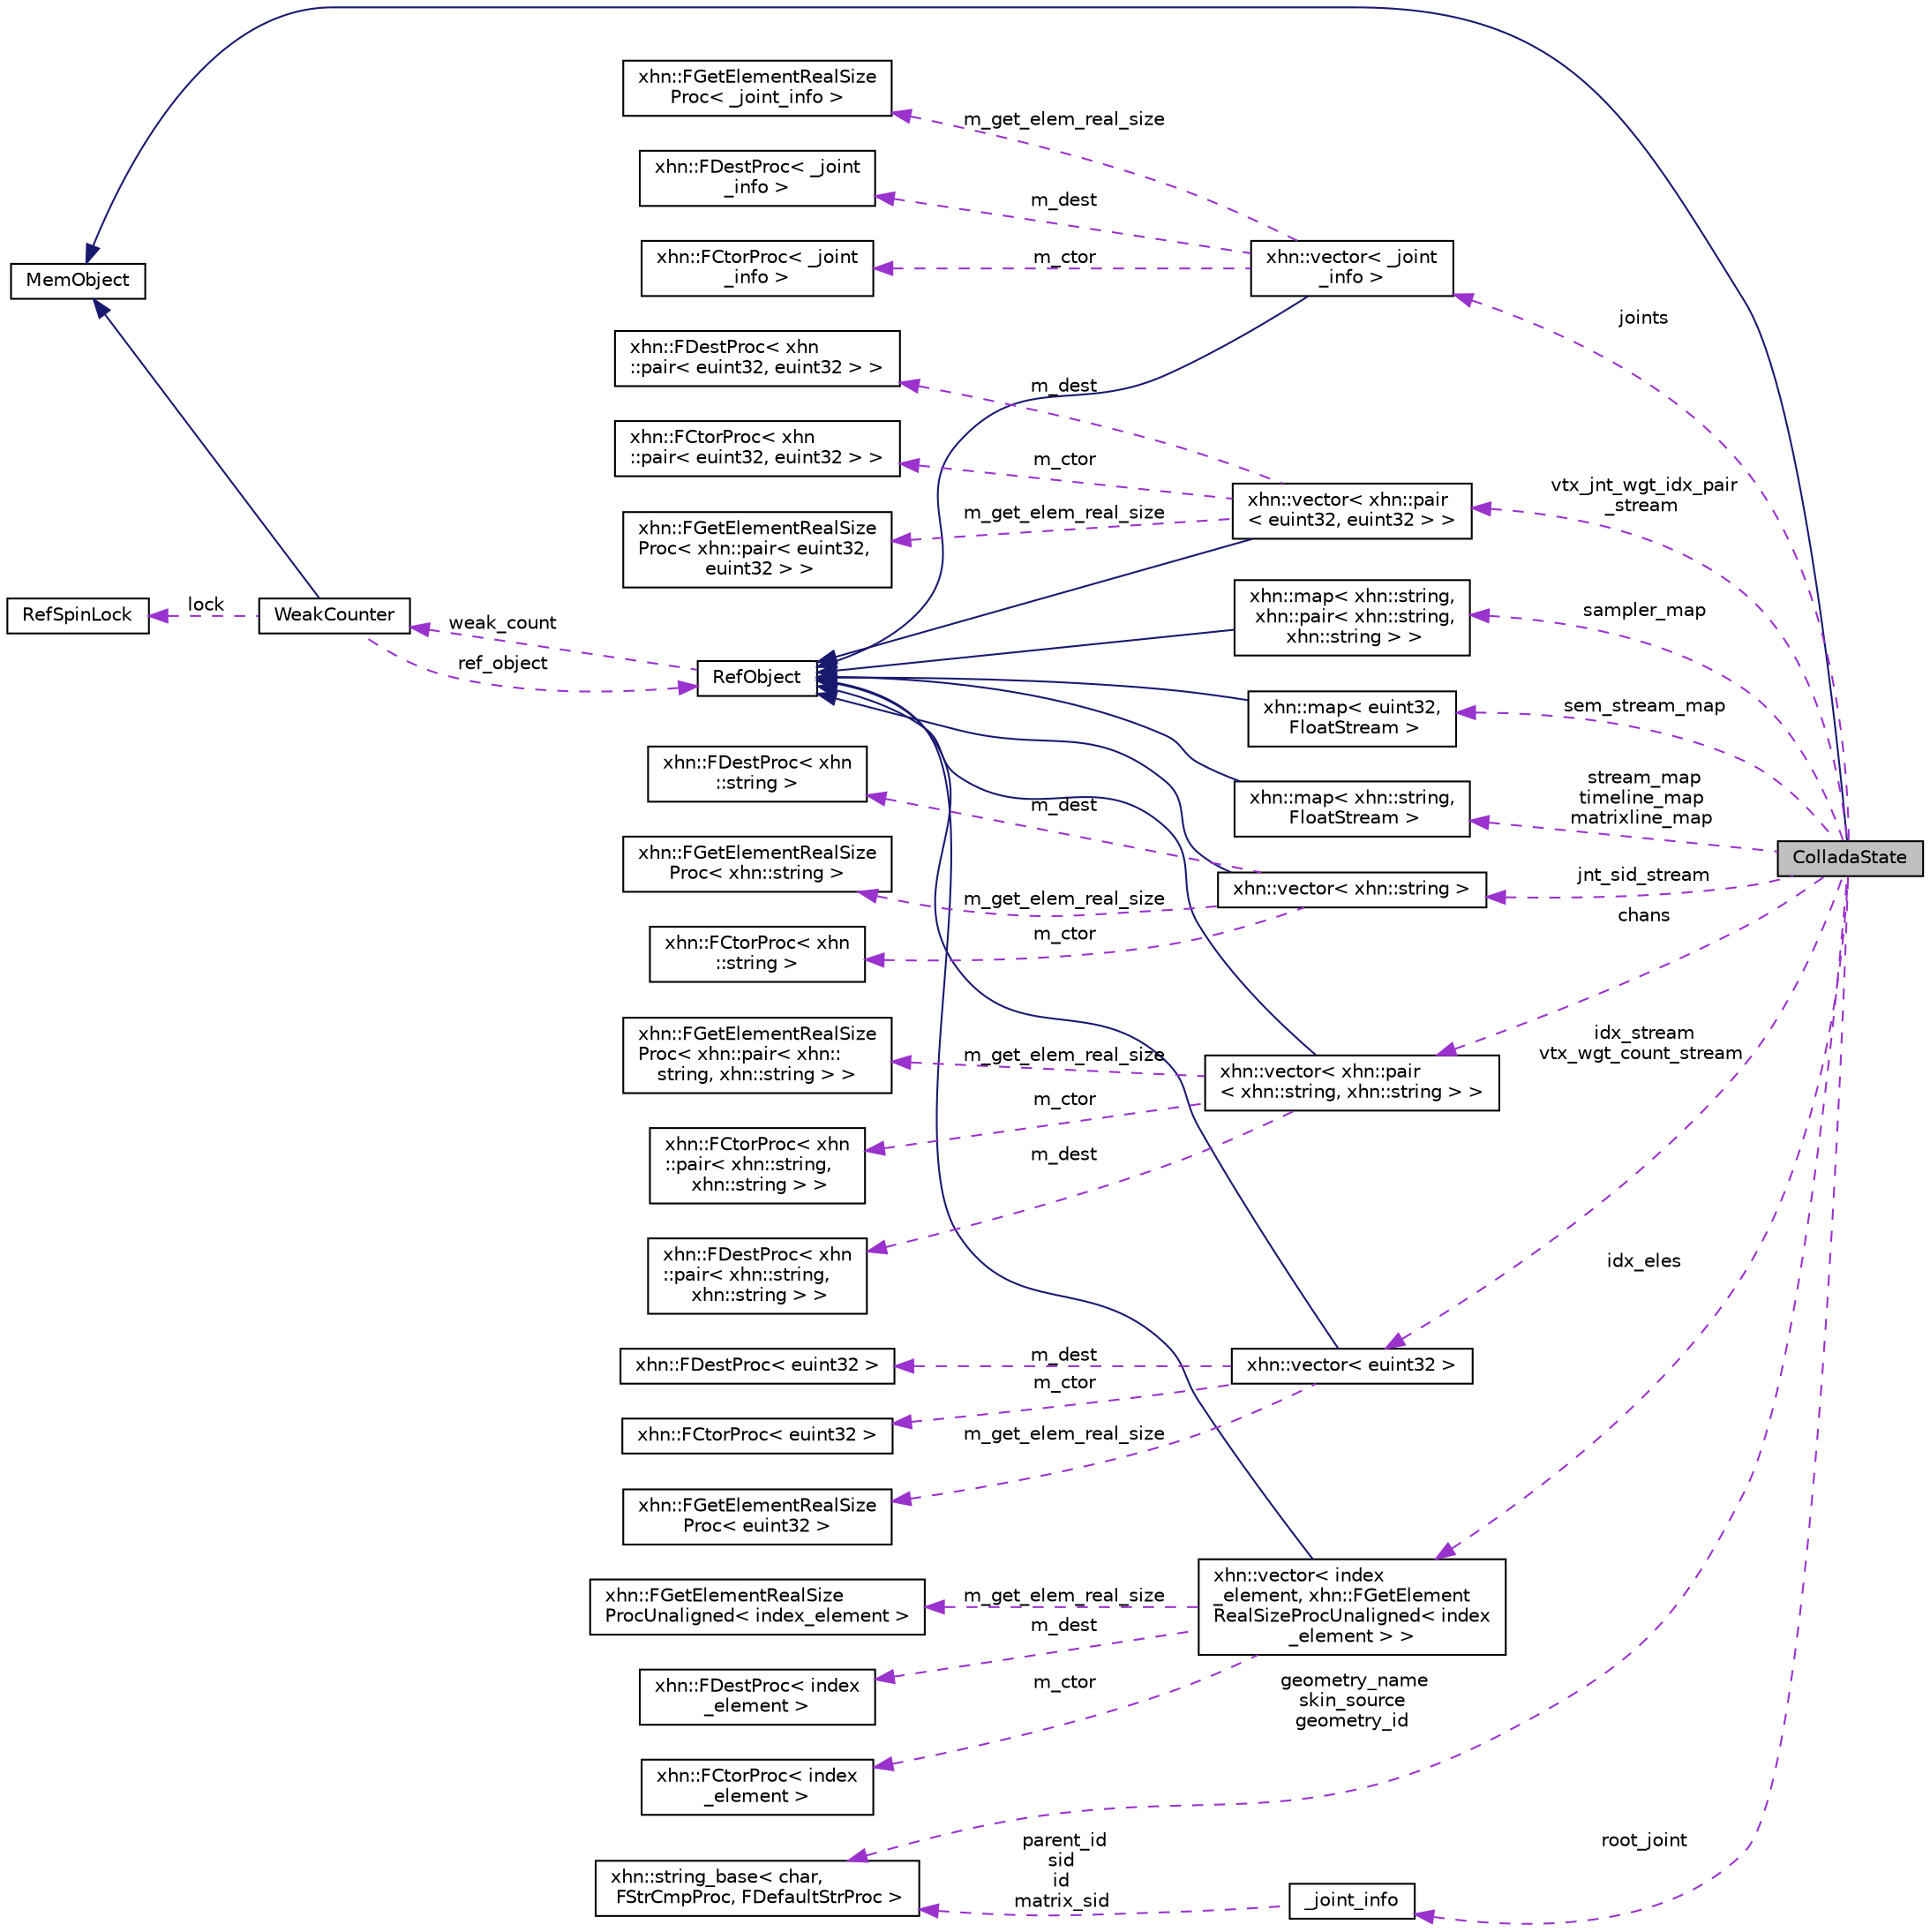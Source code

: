 digraph "ColladaState"
{
  edge [fontname="Helvetica",fontsize="10",labelfontname="Helvetica",labelfontsize="10"];
  node [fontname="Helvetica",fontsize="10",shape=record];
  rankdir="LR";
  Node1 [label="ColladaState",height=0.2,width=0.4,color="black", fillcolor="grey75", style="filled", fontcolor="black"];
  Node2 -> Node1 [dir="back",color="midnightblue",fontsize="10",style="solid",fontname="Helvetica"];
  Node2 [label="MemObject",height=0.2,width=0.4,color="black", fillcolor="white", style="filled",URL="$class_mem_object.html"];
  Node3 -> Node1 [dir="back",color="darkorchid3",fontsize="10",style="dashed",label=" joints" ,fontname="Helvetica"];
  Node3 [label="xhn::vector\< _joint\l_info \>",height=0.2,width=0.4,color="black", fillcolor="white", style="filled",URL="$classxhn_1_1vector.html"];
  Node4 -> Node3 [dir="back",color="midnightblue",fontsize="10",style="solid",fontname="Helvetica"];
  Node4 [label="RefObject",height=0.2,width=0.4,color="black", fillcolor="white", style="filled",URL="$class_ref_object.html"];
  Node5 -> Node4 [dir="back",color="darkorchid3",fontsize="10",style="dashed",label=" weak_count" ,fontname="Helvetica"];
  Node5 [label="WeakCounter",height=0.2,width=0.4,color="black", fillcolor="white", style="filled",URL="$class_weak_counter.html",tooltip="WeakCounter. "];
  Node2 -> Node5 [dir="back",color="midnightblue",fontsize="10",style="solid",fontname="Helvetica"];
  Node6 -> Node5 [dir="back",color="darkorchid3",fontsize="10",style="dashed",label=" lock" ,fontname="Helvetica"];
  Node6 [label="RefSpinLock",height=0.2,width=0.4,color="black", fillcolor="white", style="filled",URL="$class_ref_spin_lock.html"];
  Node4 -> Node5 [dir="back",color="darkorchid3",fontsize="10",style="dashed",label=" ref_object" ,fontname="Helvetica"];
  Node7 -> Node3 [dir="back",color="darkorchid3",fontsize="10",style="dashed",label=" m_dest" ,fontname="Helvetica"];
  Node7 [label="xhn::FDestProc\< _joint\l_info \>",height=0.2,width=0.4,color="black", fillcolor="white", style="filled",URL="$structxhn_1_1_f_dest_proc.html"];
  Node8 -> Node3 [dir="back",color="darkorchid3",fontsize="10",style="dashed",label=" m_ctor" ,fontname="Helvetica"];
  Node8 [label="xhn::FCtorProc\< _joint\l_info \>",height=0.2,width=0.4,color="black", fillcolor="white", style="filled",URL="$structxhn_1_1_f_ctor_proc.html"];
  Node9 -> Node3 [dir="back",color="darkorchid3",fontsize="10",style="dashed",label=" m_get_elem_real_size" ,fontname="Helvetica"];
  Node9 [label="xhn::FGetElementRealSize\lProc\< _joint_info \>",height=0.2,width=0.4,color="black", fillcolor="white", style="filled",URL="$structxhn_1_1_f_get_element_real_size_proc.html"];
  Node10 -> Node1 [dir="back",color="darkorchid3",fontsize="10",style="dashed",label=" sampler_map" ,fontname="Helvetica"];
  Node10 [label="xhn::map\< xhn::string,\l xhn::pair\< xhn::string,\l xhn::string \> \>",height=0.2,width=0.4,color="black", fillcolor="white", style="filled",URL="$classxhn_1_1map.html"];
  Node4 -> Node10 [dir="back",color="midnightblue",fontsize="10",style="solid",fontname="Helvetica"];
  Node11 -> Node1 [dir="back",color="darkorchid3",fontsize="10",style="dashed",label=" vtx_jnt_wgt_idx_pair\l_stream" ,fontname="Helvetica"];
  Node11 [label="xhn::vector\< xhn::pair\l\< euint32, euint32 \> \>",height=0.2,width=0.4,color="black", fillcolor="white", style="filled",URL="$classxhn_1_1vector.html"];
  Node4 -> Node11 [dir="back",color="midnightblue",fontsize="10",style="solid",fontname="Helvetica"];
  Node12 -> Node11 [dir="back",color="darkorchid3",fontsize="10",style="dashed",label=" m_dest" ,fontname="Helvetica"];
  Node12 [label="xhn::FDestProc\< xhn\l::pair\< euint32, euint32 \> \>",height=0.2,width=0.4,color="black", fillcolor="white", style="filled",URL="$structxhn_1_1_f_dest_proc.html"];
  Node13 -> Node11 [dir="back",color="darkorchid3",fontsize="10",style="dashed",label=" m_ctor" ,fontname="Helvetica"];
  Node13 [label="xhn::FCtorProc\< xhn\l::pair\< euint32, euint32 \> \>",height=0.2,width=0.4,color="black", fillcolor="white", style="filled",URL="$structxhn_1_1_f_ctor_proc.html"];
  Node14 -> Node11 [dir="back",color="darkorchid3",fontsize="10",style="dashed",label=" m_get_elem_real_size" ,fontname="Helvetica"];
  Node14 [label="xhn::FGetElementRealSize\lProc\< xhn::pair\< euint32,\l euint32 \> \>",height=0.2,width=0.4,color="black", fillcolor="white", style="filled",URL="$structxhn_1_1_f_get_element_real_size_proc.html"];
  Node15 -> Node1 [dir="back",color="darkorchid3",fontsize="10",style="dashed",label=" geometry_name\nskin_source\ngeometry_id" ,fontname="Helvetica"];
  Node15 [label="xhn::string_base\< char,\l FStrCmpProc, FDefaultStrProc \>",height=0.2,width=0.4,color="black", fillcolor="white", style="filled",URL="$classxhn_1_1string__base.html"];
  Node16 -> Node1 [dir="back",color="darkorchid3",fontsize="10",style="dashed",label=" sem_stream_map" ,fontname="Helvetica"];
  Node16 [label="xhn::map\< euint32,\l FloatStream \>",height=0.2,width=0.4,color="black", fillcolor="white", style="filled",URL="$classxhn_1_1map.html"];
  Node4 -> Node16 [dir="back",color="midnightblue",fontsize="10",style="solid",fontname="Helvetica"];
  Node17 -> Node1 [dir="back",color="darkorchid3",fontsize="10",style="dashed",label=" stream_map\ntimeline_map\nmatrixline_map" ,fontname="Helvetica"];
  Node17 [label="xhn::map\< xhn::string,\l FloatStream \>",height=0.2,width=0.4,color="black", fillcolor="white", style="filled",URL="$classxhn_1_1map.html"];
  Node4 -> Node17 [dir="back",color="midnightblue",fontsize="10",style="solid",fontname="Helvetica"];
  Node18 -> Node1 [dir="back",color="darkorchid3",fontsize="10",style="dashed",label=" jnt_sid_stream" ,fontname="Helvetica"];
  Node18 [label="xhn::vector\< xhn::string \>",height=0.2,width=0.4,color="black", fillcolor="white", style="filled",URL="$classxhn_1_1vector.html"];
  Node4 -> Node18 [dir="back",color="midnightblue",fontsize="10",style="solid",fontname="Helvetica"];
  Node19 -> Node18 [dir="back",color="darkorchid3",fontsize="10",style="dashed",label=" m_get_elem_real_size" ,fontname="Helvetica"];
  Node19 [label="xhn::FGetElementRealSize\lProc\< xhn::string \>",height=0.2,width=0.4,color="black", fillcolor="white", style="filled",URL="$structxhn_1_1_f_get_element_real_size_proc.html"];
  Node20 -> Node18 [dir="back",color="darkorchid3",fontsize="10",style="dashed",label=" m_ctor" ,fontname="Helvetica"];
  Node20 [label="xhn::FCtorProc\< xhn\l::string \>",height=0.2,width=0.4,color="black", fillcolor="white", style="filled",URL="$structxhn_1_1_f_ctor_proc.html"];
  Node21 -> Node18 [dir="back",color="darkorchid3",fontsize="10",style="dashed",label=" m_dest" ,fontname="Helvetica"];
  Node21 [label="xhn::FDestProc\< xhn\l::string \>",height=0.2,width=0.4,color="black", fillcolor="white", style="filled",URL="$structxhn_1_1_f_dest_proc.html"];
  Node22 -> Node1 [dir="back",color="darkorchid3",fontsize="10",style="dashed",label=" chans" ,fontname="Helvetica"];
  Node22 [label="xhn::vector\< xhn::pair\l\< xhn::string, xhn::string \> \>",height=0.2,width=0.4,color="black", fillcolor="white", style="filled",URL="$classxhn_1_1vector.html"];
  Node4 -> Node22 [dir="back",color="midnightblue",fontsize="10",style="solid",fontname="Helvetica"];
  Node23 -> Node22 [dir="back",color="darkorchid3",fontsize="10",style="dashed",label=" m_ctor" ,fontname="Helvetica"];
  Node23 [label="xhn::FCtorProc\< xhn\l::pair\< xhn::string,\l xhn::string \> \>",height=0.2,width=0.4,color="black", fillcolor="white", style="filled",URL="$structxhn_1_1_f_ctor_proc.html"];
  Node24 -> Node22 [dir="back",color="darkorchid3",fontsize="10",style="dashed",label=" m_dest" ,fontname="Helvetica"];
  Node24 [label="xhn::FDestProc\< xhn\l::pair\< xhn::string,\l xhn::string \> \>",height=0.2,width=0.4,color="black", fillcolor="white", style="filled",URL="$structxhn_1_1_f_dest_proc.html"];
  Node25 -> Node22 [dir="back",color="darkorchid3",fontsize="10",style="dashed",label=" m_get_elem_real_size" ,fontname="Helvetica"];
  Node25 [label="xhn::FGetElementRealSize\lProc\< xhn::pair\< xhn::\lstring, xhn::string \> \>",height=0.2,width=0.4,color="black", fillcolor="white", style="filled",URL="$structxhn_1_1_f_get_element_real_size_proc.html"];
  Node26 -> Node1 [dir="back",color="darkorchid3",fontsize="10",style="dashed",label=" idx_stream\nvtx_wgt_count_stream" ,fontname="Helvetica"];
  Node26 [label="xhn::vector\< euint32 \>",height=0.2,width=0.4,color="black", fillcolor="white", style="filled",URL="$classxhn_1_1vector.html"];
  Node4 -> Node26 [dir="back",color="midnightblue",fontsize="10",style="solid",fontname="Helvetica"];
  Node27 -> Node26 [dir="back",color="darkorchid3",fontsize="10",style="dashed",label=" m_get_elem_real_size" ,fontname="Helvetica"];
  Node27 [label="xhn::FGetElementRealSize\lProc\< euint32 \>",height=0.2,width=0.4,color="black", fillcolor="white", style="filled",URL="$structxhn_1_1_f_get_element_real_size_proc.html"];
  Node28 -> Node26 [dir="back",color="darkorchid3",fontsize="10",style="dashed",label=" m_dest" ,fontname="Helvetica"];
  Node28 [label="xhn::FDestProc\< euint32 \>",height=0.2,width=0.4,color="black", fillcolor="white", style="filled",URL="$structxhn_1_1_f_dest_proc.html"];
  Node29 -> Node26 [dir="back",color="darkorchid3",fontsize="10",style="dashed",label=" m_ctor" ,fontname="Helvetica"];
  Node29 [label="xhn::FCtorProc\< euint32 \>",height=0.2,width=0.4,color="black", fillcolor="white", style="filled",URL="$structxhn_1_1_f_ctor_proc.html"];
  Node30 -> Node1 [dir="back",color="darkorchid3",fontsize="10",style="dashed",label=" root_joint" ,fontname="Helvetica"];
  Node30 [label="_joint_info",height=0.2,width=0.4,color="black", fillcolor="white", style="filled",URL="$struct__joint__info.html"];
  Node15 -> Node30 [dir="back",color="darkorchid3",fontsize="10",style="dashed",label=" parent_id\nsid\nid\nmatrix_sid" ,fontname="Helvetica"];
  Node31 -> Node1 [dir="back",color="darkorchid3",fontsize="10",style="dashed",label=" idx_eles" ,fontname="Helvetica"];
  Node31 [label="xhn::vector\< index\l_element, xhn::FGetElement\lRealSizeProcUnaligned\< index\l_element \> \>",height=0.2,width=0.4,color="black", fillcolor="white", style="filled",URL="$classxhn_1_1vector.html"];
  Node4 -> Node31 [dir="back",color="midnightblue",fontsize="10",style="solid",fontname="Helvetica"];
  Node32 -> Node31 [dir="back",color="darkorchid3",fontsize="10",style="dashed",label=" m_ctor" ,fontname="Helvetica"];
  Node32 [label="xhn::FCtorProc\< index\l_element \>",height=0.2,width=0.4,color="black", fillcolor="white", style="filled",URL="$structxhn_1_1_f_ctor_proc.html"];
  Node33 -> Node31 [dir="back",color="darkorchid3",fontsize="10",style="dashed",label=" m_get_elem_real_size" ,fontname="Helvetica"];
  Node33 [label="xhn::FGetElementRealSize\lProcUnaligned\< index_element \>",height=0.2,width=0.4,color="black", fillcolor="white", style="filled",URL="$structxhn_1_1_f_get_element_real_size_proc_unaligned.html"];
  Node34 -> Node31 [dir="back",color="darkorchid3",fontsize="10",style="dashed",label=" m_dest" ,fontname="Helvetica"];
  Node34 [label="xhn::FDestProc\< index\l_element \>",height=0.2,width=0.4,color="black", fillcolor="white", style="filled",URL="$structxhn_1_1_f_dest_proc.html"];
}
